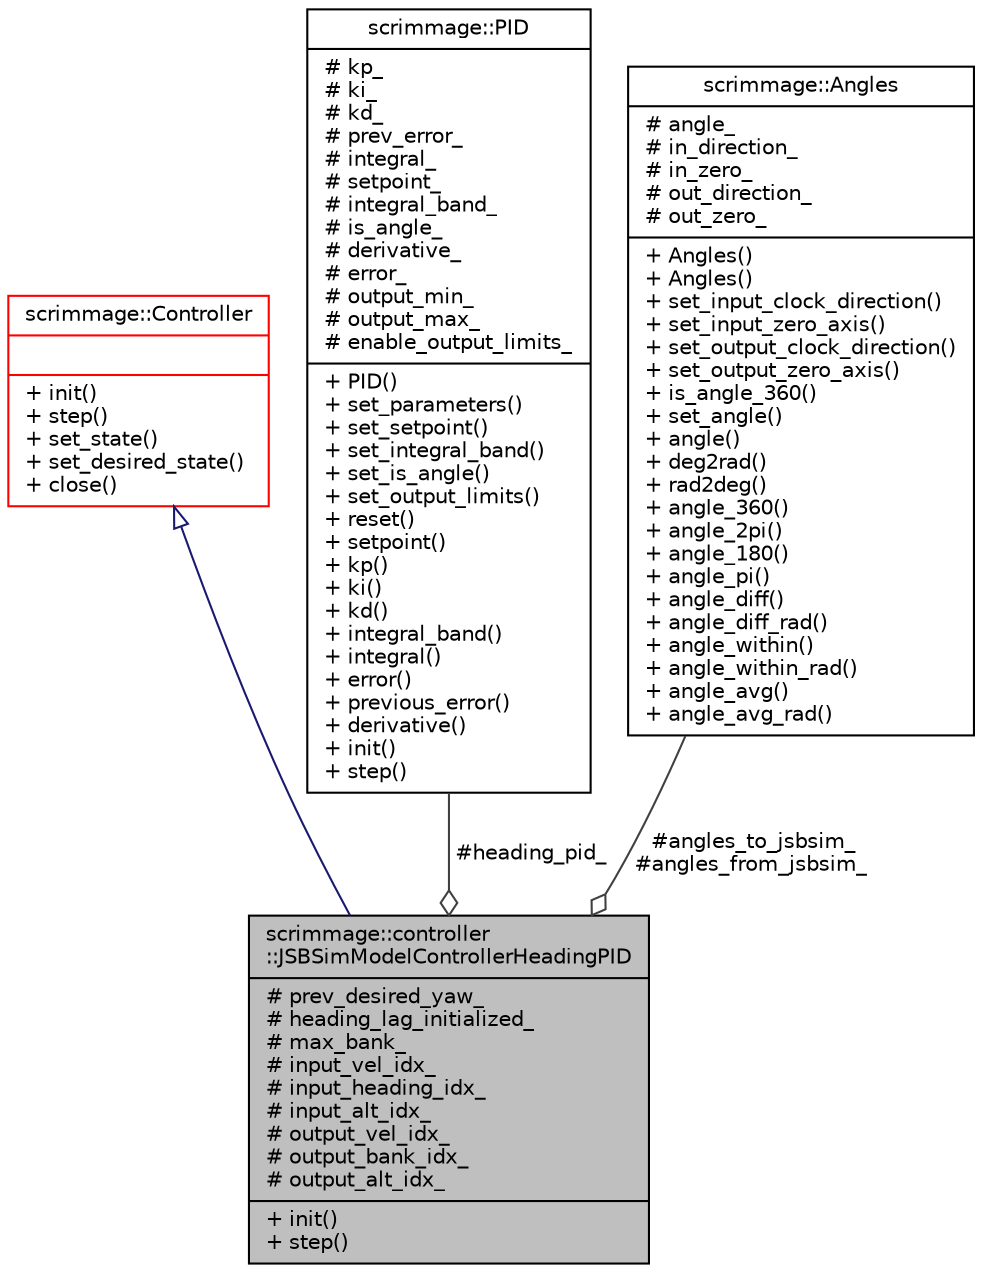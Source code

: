digraph "scrimmage::controller::JSBSimModelControllerHeadingPID"
{
 // LATEX_PDF_SIZE
  edge [fontname="Helvetica",fontsize="10",labelfontname="Helvetica",labelfontsize="10"];
  node [fontname="Helvetica",fontsize="10",shape=record];
  Node1 [label="{scrimmage::controller\l::JSBSimModelControllerHeadingPID\n|# prev_desired_yaw_\l# heading_lag_initialized_\l# max_bank_\l# input_vel_idx_\l# input_heading_idx_\l# input_alt_idx_\l# output_vel_idx_\l# output_bank_idx_\l# output_alt_idx_\l|+ init()\l+ step()\l}",height=0.2,width=0.4,color="black", fillcolor="grey75", style="filled", fontcolor="black",tooltip=" "];
  Node2 -> Node1 [dir="back",color="midnightblue",fontsize="10",style="solid",arrowtail="onormal",fontname="Helvetica"];
  Node2 [label="{scrimmage::Controller\n||+ init()\l+ step()\l+ set_state()\l+ set_desired_state()\l+ close()\l}",height=0.2,width=0.4,color="red", fillcolor="white", style="filled",URL="$classscrimmage_1_1Controller.html",tooltip=" "];
  Node93 -> Node1 [color="grey25",fontsize="10",style="solid",label=" #heading_pid_" ,arrowhead="odiamond",fontname="Helvetica"];
  Node93 [label="{scrimmage::PID\n|# kp_\l# ki_\l# kd_\l# prev_error_\l# integral_\l# setpoint_\l# integral_band_\l# is_angle_\l# derivative_\l# error_\l# output_min_\l# output_max_\l# enable_output_limits_\l|+ PID()\l+ set_parameters()\l+ set_setpoint()\l+ set_integral_band()\l+ set_is_angle()\l+ set_output_limits()\l+ reset()\l+ setpoint()\l+ kp()\l+ ki()\l+ kd()\l+ integral_band()\l+ integral()\l+ error()\l+ previous_error()\l+ derivative()\l+ init()\l+ step()\l}",height=0.2,width=0.4,color="black", fillcolor="white", style="filled",URL="$classscrimmage_1_1PID.html",tooltip=" "];
  Node94 -> Node1 [color="grey25",fontsize="10",style="solid",label=" #angles_to_jsbsim_\n#angles_from_jsbsim_" ,arrowhead="odiamond",fontname="Helvetica"];
  Node94 [label="{scrimmage::Angles\n|# angle_\l# in_direction_\l# in_zero_\l# out_direction_\l# out_zero_\l|+ Angles()\l+ Angles()\l+ set_input_clock_direction()\l+ set_input_zero_axis()\l+ set_output_clock_direction()\l+ set_output_zero_axis()\l+ is_angle_360()\l+ set_angle()\l+ angle()\l+ deg2rad()\l+ rad2deg()\l+ angle_360()\l+ angle_2pi()\l+ angle_180()\l+ angle_pi()\l+ angle_diff()\l+ angle_diff_rad()\l+ angle_within()\l+ angle_within_rad()\l+ angle_avg()\l+ angle_avg_rad()\l}",height=0.2,width=0.4,color="black", fillcolor="white", style="filled",URL="$classscrimmage_1_1Angles.html",tooltip=" "];
}

